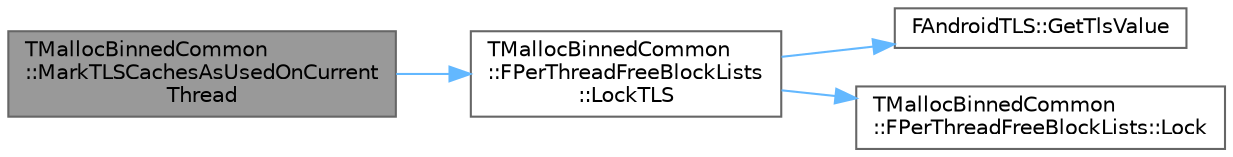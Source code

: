 digraph "TMallocBinnedCommon::MarkTLSCachesAsUsedOnCurrentThread"
{
 // INTERACTIVE_SVG=YES
 // LATEX_PDF_SIZE
  bgcolor="transparent";
  edge [fontname=Helvetica,fontsize=10,labelfontname=Helvetica,labelfontsize=10];
  node [fontname=Helvetica,fontsize=10,shape=box,height=0.2,width=0.4];
  rankdir="LR";
  Node1 [id="Node000001",label="TMallocBinnedCommon\l::MarkTLSCachesAsUsedOnCurrent\lThread",height=0.2,width=0.4,color="gray40", fillcolor="grey60", style="filled", fontcolor="black",tooltip="Mark TLS caches for the current thread as used."];
  Node1 -> Node2 [id="edge1_Node000001_Node000002",color="steelblue1",style="solid",tooltip=" "];
  Node2 [id="Node000002",label="TMallocBinnedCommon\l::FPerThreadFreeBlockLists\l::LockTLS",height=0.2,width=0.4,color="grey40", fillcolor="white", style="filled",URL="$de/d0c/structTMallocBinnedCommon_1_1FPerThreadFreeBlockLists.html#a8d029057d0ba831d278b9f910d98bd93",tooltip=" "];
  Node2 -> Node3 [id="edge2_Node000002_Node000003",color="steelblue1",style="solid",tooltip=" "];
  Node3 [id="Node000003",label="FAndroidTLS::GetTlsValue",height=0.2,width=0.4,color="grey40", fillcolor="white", style="filled",URL="$d9/dbb/structFAndroidTLS.html#a9248ecf1939491815e7d309ce01d6366",tooltip="Reads the value stored at the specified TLS slot."];
  Node2 -> Node4 [id="edge3_Node000002_Node000004",color="steelblue1",style="solid",tooltip=" "];
  Node4 [id="Node000004",label="TMallocBinnedCommon\l::FPerThreadFreeBlockLists::Lock",height=0.2,width=0.4,color="grey40", fillcolor="white", style="filled",URL="$de/d0c/structTMallocBinnedCommon_1_1FPerThreadFreeBlockLists.html#aa78196653d63b3d1922b421b4babf019",tooltip=" "];
}
